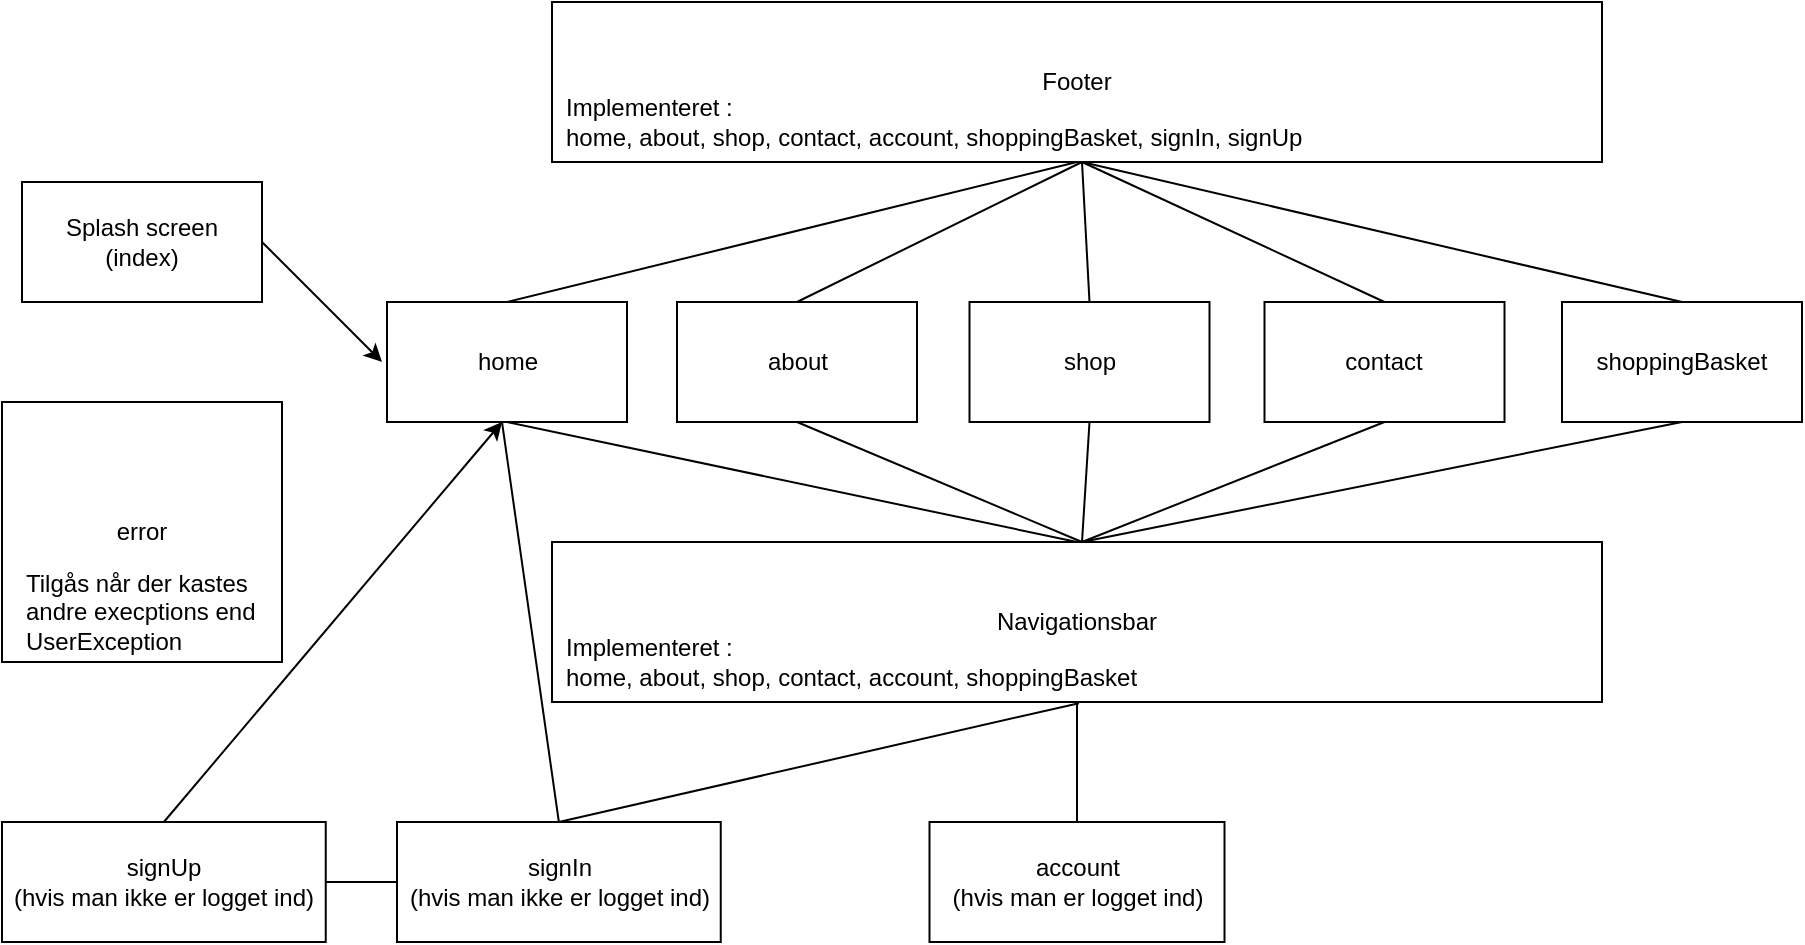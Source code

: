 <mxfile version="15.8.2" type="device"><diagram id="ZkkwiuLKFUzDQgtAPTfI" name="Page-1"><mxGraphModel dx="1888" dy="489" grid="1" gridSize="10" guides="1" tooltips="1" connect="1" arrows="1" fold="1" page="1" pageScale="1" pageWidth="850" pageHeight="1100" math="0" shadow="0"><root><mxCell id="0"/><mxCell id="1" parent="0"/><mxCell id="t-XjvKBEVKqiCQ8Fi7YK-4" value="" style="endArrow=none;html=1;rounded=0;exitX=1;exitY=0.5;exitDx=0;exitDy=0;entryX=0;entryY=0.5;entryDx=0;entryDy=0;" parent="1" source="t-XjvKBEVKqiCQ8Fi7YK-3" target="t-XjvKBEVKqiCQ8Fi7YK-1" edge="1"><mxGeometry width="50" height="50" relative="1" as="geometry"><mxPoint x="31.87" y="450" as="sourcePoint"/><mxPoint x="51.87" y="378" as="targetPoint"/></mxGeometry></mxCell><mxCell id="NYoANvuc2ZTVhlrIMix_-1" value="Splash screen&lt;br&gt;(index)" style="rounded=0;whiteSpace=wrap;html=1;" parent="1" vertex="1"><mxGeometry x="-150" y="100" width="120" height="60" as="geometry"/></mxCell><mxCell id="NYoANvuc2ZTVhlrIMix_-2" value="home" style="rounded=0;whiteSpace=wrap;html=1;" parent="1" vertex="1"><mxGeometry x="32.5" y="160" width="120" height="60" as="geometry"/></mxCell><mxCell id="NYoANvuc2ZTVhlrIMix_-5" value="" style="endArrow=classic;html=1;rounded=0;exitX=1;exitY=0.5;exitDx=0;exitDy=0;" parent="1" source="NYoANvuc2ZTVhlrIMix_-1" edge="1"><mxGeometry width="50" height="50" relative="1" as="geometry"><mxPoint x="-67.5" y="180" as="sourcePoint"/><mxPoint x="30" y="190" as="targetPoint"/></mxGeometry></mxCell><mxCell id="NYoANvuc2ZTVhlrIMix_-6" value="Navigationsbar" style="rounded=0;whiteSpace=wrap;html=1;" parent="1" vertex="1"><mxGeometry x="115" y="280" width="525" height="80" as="geometry"/></mxCell><mxCell id="NYoANvuc2ZTVhlrIMix_-7" value="Footer" style="rounded=0;whiteSpace=wrap;html=1;align=center;" parent="1" vertex="1"><mxGeometry x="115" y="10" width="525" height="80" as="geometry"/></mxCell><mxCell id="NYoANvuc2ZTVhlrIMix_-8" value="Implementeret :&lt;br&gt;home, about, shop, contact, account, shoppingBasket, signIn, signUp" style="text;html=1;strokeColor=none;fillColor=none;align=left;verticalAlign=middle;whiteSpace=wrap;rounded=0;" parent="1" vertex="1"><mxGeometry x="120" y="40" width="510" height="60" as="geometry"/></mxCell><mxCell id="NYoANvuc2ZTVhlrIMix_-10" value="Implementeret :&lt;br&gt;home, about, shop, contact, account, shoppingBasket" style="text;html=1;strokeColor=none;fillColor=none;align=left;verticalAlign=middle;whiteSpace=wrap;rounded=0;" parent="1" vertex="1"><mxGeometry x="120" y="310" width="360" height="60" as="geometry"/></mxCell><mxCell id="NYoANvuc2ZTVhlrIMix_-11" value="about" style="rounded=0;whiteSpace=wrap;html=1;" parent="1" vertex="1"><mxGeometry x="177.5" y="160" width="120" height="60" as="geometry"/></mxCell><mxCell id="NYoANvuc2ZTVhlrIMix_-12" value="shop" style="rounded=0;whiteSpace=wrap;html=1;" parent="1" vertex="1"><mxGeometry x="323.75" y="160" width="120" height="60" as="geometry"/></mxCell><mxCell id="NYoANvuc2ZTVhlrIMix_-13" value="contact" style="rounded=0;whiteSpace=wrap;html=1;" parent="1" vertex="1"><mxGeometry x="471.25" y="160" width="120" height="60" as="geometry"/></mxCell><mxCell id="NYoANvuc2ZTVhlrIMix_-14" value="" style="endArrow=none;html=1;rounded=0;entryX=0.5;entryY=1;entryDx=0;entryDy=0;exitX=0.5;exitY=0;exitDx=0;exitDy=0;" parent="1" source="NYoANvuc2ZTVhlrIMix_-6" target="NYoANvuc2ZTVhlrIMix_-2" edge="1"><mxGeometry width="50" height="50" relative="1" as="geometry"><mxPoint x="120" y="280" as="sourcePoint"/><mxPoint x="170" y="230" as="targetPoint"/></mxGeometry></mxCell><mxCell id="NYoANvuc2ZTVhlrIMix_-15" value="" style="endArrow=none;html=1;rounded=0;entryX=0.5;entryY=1;entryDx=0;entryDy=0;" parent="1" target="NYoANvuc2ZTVhlrIMix_-11" edge="1"><mxGeometry width="50" height="50" relative="1" as="geometry"><mxPoint x="380" y="280" as="sourcePoint"/><mxPoint x="60" y="260" as="targetPoint"/></mxGeometry></mxCell><mxCell id="NYoANvuc2ZTVhlrIMix_-16" value="" style="endArrow=none;html=1;rounded=0;entryX=0.5;entryY=1;entryDx=0;entryDy=0;" parent="1" target="NYoANvuc2ZTVhlrIMix_-12" edge="1"><mxGeometry width="50" height="50" relative="1" as="geometry"><mxPoint x="380" y="280" as="sourcePoint"/><mxPoint x="70" y="310" as="targetPoint"/></mxGeometry></mxCell><mxCell id="NYoANvuc2ZTVhlrIMix_-17" value="" style="endArrow=none;html=1;rounded=0;entryX=0.5;entryY=1;entryDx=0;entryDy=0;" parent="1" target="NYoANvuc2ZTVhlrIMix_-13" edge="1"><mxGeometry width="50" height="50" relative="1" as="geometry"><mxPoint x="380" y="280" as="sourcePoint"/><mxPoint x="530" y="530" as="targetPoint"/></mxGeometry></mxCell><mxCell id="NYoANvuc2ZTVhlrIMix_-18" value="account&lt;br&gt;(hvis man er logget ind)" style="rounded=0;whiteSpace=wrap;html=1;" parent="1" vertex="1"><mxGeometry x="303.75" y="420" width="147.5" height="60" as="geometry"/></mxCell><mxCell id="NYoANvuc2ZTVhlrIMix_-19" value="" style="endArrow=none;html=1;rounded=0;entryX=0.5;entryY=0;entryDx=0;entryDy=0;exitX=0.5;exitY=1;exitDx=0;exitDy=0;" parent="1" source="NYoANvuc2ZTVhlrIMix_-7" target="NYoANvuc2ZTVhlrIMix_-2" edge="1"><mxGeometry width="50" height="50" relative="1" as="geometry"><mxPoint x="200" y="150" as="sourcePoint"/><mxPoint x="250" y="100" as="targetPoint"/></mxGeometry></mxCell><mxCell id="NYoANvuc2ZTVhlrIMix_-20" value="" style="endArrow=none;html=1;rounded=0;exitX=0.5;exitY=0;exitDx=0;exitDy=0;" parent="1" source="NYoANvuc2ZTVhlrIMix_-11" edge="1"><mxGeometry width="50" height="50" relative="1" as="geometry"><mxPoint x="90" y="150" as="sourcePoint"/><mxPoint x="380" y="90" as="targetPoint"/></mxGeometry></mxCell><mxCell id="NYoANvuc2ZTVhlrIMix_-21" value="" style="endArrow=none;html=1;rounded=0;exitX=0.5;exitY=0;exitDx=0;exitDy=0;" parent="1" source="NYoANvuc2ZTVhlrIMix_-12" edge="1"><mxGeometry width="50" height="50" relative="1" as="geometry"><mxPoint x="470" y="160" as="sourcePoint"/><mxPoint x="380" y="90" as="targetPoint"/></mxGeometry></mxCell><mxCell id="NYoANvuc2ZTVhlrIMix_-22" value="" style="endArrow=none;html=1;rounded=0;exitX=0.5;exitY=0;exitDx=0;exitDy=0;" parent="1" source="NYoANvuc2ZTVhlrIMix_-13" edge="1"><mxGeometry width="50" height="50" relative="1" as="geometry"><mxPoint x="660" y="150" as="sourcePoint"/><mxPoint x="380" y="90" as="targetPoint"/></mxGeometry></mxCell><mxCell id="NYoANvuc2ZTVhlrIMix_-23" value="" style="endArrow=none;html=1;rounded=0;entryX=0.5;entryY=1;entryDx=0;entryDy=0;exitX=0.5;exitY=0;exitDx=0;exitDy=0;" parent="1" source="NYoANvuc2ZTVhlrIMix_-18" target="NYoANvuc2ZTVhlrIMix_-6" edge="1"><mxGeometry width="50" height="50" relative="1" as="geometry"><mxPoint x="200" y="440" as="sourcePoint"/><mxPoint x="400" y="380" as="targetPoint"/></mxGeometry></mxCell><mxCell id="NYoANvuc2ZTVhlrIMix_-24" value="shoppingBasket" style="rounded=0;whiteSpace=wrap;html=1;" parent="1" vertex="1"><mxGeometry x="620" y="160" width="120" height="60" as="geometry"/></mxCell><mxCell id="NYoANvuc2ZTVhlrIMix_-25" value="" style="endArrow=none;html=1;rounded=0;exitX=0.5;exitY=0;exitDx=0;exitDy=0;" parent="1" source="NYoANvuc2ZTVhlrIMix_-24" edge="1"><mxGeometry width="50" height="50" relative="1" as="geometry"><mxPoint x="690" y="110" as="sourcePoint"/><mxPoint x="380" y="90" as="targetPoint"/></mxGeometry></mxCell><mxCell id="NYoANvuc2ZTVhlrIMix_-26" value="" style="endArrow=none;html=1;rounded=0;entryX=0.5;entryY=1;entryDx=0;entryDy=0;" parent="1" target="NYoANvuc2ZTVhlrIMix_-24" edge="1"><mxGeometry width="50" height="50" relative="1" as="geometry"><mxPoint x="380" y="280" as="sourcePoint"/><mxPoint x="790" y="250" as="targetPoint"/></mxGeometry></mxCell><mxCell id="NYoANvuc2ZTVhlrIMix_-27" value="error" style="rounded=0;whiteSpace=wrap;html=1;align=center;" parent="1" vertex="1"><mxGeometry x="-160" y="210" width="140" height="130" as="geometry"/></mxCell><mxCell id="NYoANvuc2ZTVhlrIMix_-28" value="Tilgås når der kastes andre execptions end UserException" style="text;html=1;strokeColor=none;fillColor=none;align=left;verticalAlign=middle;whiteSpace=wrap;rounded=0;" parent="1" vertex="1"><mxGeometry x="-150" y="300" width="120" height="30" as="geometry"/></mxCell><mxCell id="t-XjvKBEVKqiCQ8Fi7YK-1" value="signIn&lt;br&gt;(hvis man ikke er logget ind)" style="rounded=0;whiteSpace=wrap;html=1;" parent="1" vertex="1"><mxGeometry x="37.5" y="420" width="161.87" height="60" as="geometry"/></mxCell><mxCell id="t-XjvKBEVKqiCQ8Fi7YK-2" value="" style="endArrow=none;html=1;rounded=0;entryX=0.718;entryY=0.843;entryDx=0;entryDy=0;entryPerimeter=0;exitX=0.5;exitY=0;exitDx=0;exitDy=0;" parent="1" source="t-XjvKBEVKqiCQ8Fi7YK-1" target="NYoANvuc2ZTVhlrIMix_-10" edge="1"><mxGeometry width="50" height="50" relative="1" as="geometry"><mxPoint x="630" y="440" as="sourcePoint"/><mxPoint x="680" y="390" as="targetPoint"/></mxGeometry></mxCell><mxCell id="t-XjvKBEVKqiCQ8Fi7YK-3" value="signUp&lt;br&gt;(hvis man ikke er logget ind)" style="rounded=0;whiteSpace=wrap;html=1;" parent="1" vertex="1"><mxGeometry x="-160" y="420" width="161.87" height="60" as="geometry"/></mxCell><mxCell id="VWlxTgQ6Nu8BEgtIjAlh-2" value="" style="endArrow=none;html=1;rounded=0;exitX=0.5;exitY=0;exitDx=0;exitDy=0;" edge="1" parent="1" source="t-XjvKBEVKqiCQ8Fi7YK-1"><mxGeometry width="50" height="50" relative="1" as="geometry"><mxPoint x="110" y="400" as="sourcePoint"/><mxPoint x="90" y="220" as="targetPoint"/></mxGeometry></mxCell><mxCell id="VWlxTgQ6Nu8BEgtIjAlh-3" value="" style="endArrow=classic;html=1;rounded=0;exitX=0.5;exitY=0;exitDx=0;exitDy=0;" edge="1" parent="1" source="t-XjvKBEVKqiCQ8Fi7YK-3"><mxGeometry width="50" height="50" relative="1" as="geometry"><mxPoint x="10" y="390" as="sourcePoint"/><mxPoint x="90" y="220" as="targetPoint"/></mxGeometry></mxCell></root></mxGraphModel></diagram></mxfile>